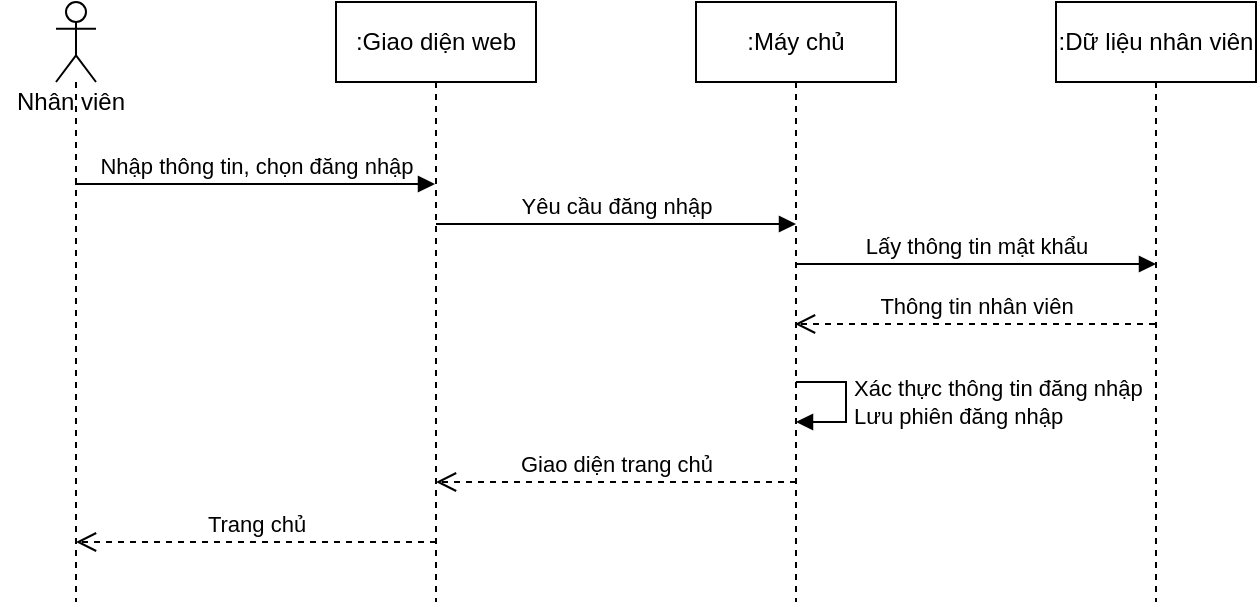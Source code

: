 <mxfile version="16.4.0" type="device"><diagram id="zcswTwv3XpAi1OrYe1jl" name="Page-1"><mxGraphModel dx="868" dy="561" grid="1" gridSize="10" guides="1" tooltips="1" connect="1" arrows="1" fold="1" page="1" pageScale="1" pageWidth="850" pageHeight="1100" math="0" shadow="0"><root><mxCell id="0"/><mxCell id="1" parent="0"/><mxCell id="4ztEkOzAuFqNv18ps19Q-1" value="" style="shape=umlLifeline;participant=umlActor;perimeter=lifelinePerimeter;whiteSpace=wrap;html=1;container=1;collapsible=0;recursiveResize=0;verticalAlign=top;spacingTop=36;outlineConnect=0;" vertex="1" parent="1"><mxGeometry x="40" y="100" width="20" height="300" as="geometry"/></mxCell><mxCell id="4ztEkOzAuFqNv18ps19Q-2" value="Nhân viên" style="text;html=1;align=center;verticalAlign=middle;resizable=0;points=[];autosize=1;strokeColor=none;fillColor=none;" vertex="1" parent="1"><mxGeometry x="12" y="140" width="70" height="20" as="geometry"/></mxCell><mxCell id="4ztEkOzAuFqNv18ps19Q-3" value=":Giao diện web" style="shape=umlLifeline;perimeter=lifelinePerimeter;whiteSpace=wrap;html=1;container=1;collapsible=0;recursiveResize=0;outlineConnect=0;" vertex="1" parent="1"><mxGeometry x="180" y="100" width="100" height="300" as="geometry"/></mxCell><mxCell id="4ztEkOzAuFqNv18ps19Q-6" value="Trang chủ" style="html=1;verticalAlign=bottom;endArrow=open;dashed=1;endSize=8;rounded=0;" edge="1" parent="4ztEkOzAuFqNv18ps19Q-3"><mxGeometry relative="1" as="geometry"><mxPoint x="50" y="270" as="sourcePoint"/><mxPoint x="-130" y="270" as="targetPoint"/><Array as="points"><mxPoint x="-69.5" y="270"/></Array></mxGeometry></mxCell><mxCell id="4ztEkOzAuFqNv18ps19Q-9" value="Giao diện trang chủ" style="html=1;verticalAlign=bottom;endArrow=open;dashed=1;endSize=8;rounded=0;" edge="1" parent="4ztEkOzAuFqNv18ps19Q-3"><mxGeometry relative="1" as="geometry"><mxPoint x="230" y="240" as="sourcePoint"/><mxPoint x="50" y="240" as="targetPoint"/><Array as="points"><mxPoint x="110.5" y="240"/></Array></mxGeometry></mxCell><mxCell id="4ztEkOzAuFqNv18ps19Q-8" value=":Máy chủ" style="shape=umlLifeline;perimeter=lifelinePerimeter;whiteSpace=wrap;html=1;container=1;collapsible=0;recursiveResize=0;outlineConnect=0;" vertex="1" parent="1"><mxGeometry x="360" y="100" width="100" height="300" as="geometry"/></mxCell><mxCell id="4ztEkOzAuFqNv18ps19Q-19" value="Xác thực thông tin đăng nhập&lt;br&gt;Lưu phiên đăng nhập" style="edgeStyle=orthogonalEdgeStyle;html=1;align=left;spacingLeft=2;endArrow=block;rounded=0;entryX=1;entryY=0;" edge="1" parent="4ztEkOzAuFqNv18ps19Q-8"><mxGeometry relative="1" as="geometry"><mxPoint x="50" y="190" as="sourcePoint"/><Array as="points"><mxPoint x="75" y="190"/></Array><mxPoint x="50" y="210" as="targetPoint"/></mxGeometry></mxCell><mxCell id="4ztEkOzAuFqNv18ps19Q-11" value=":Dữ liệu nhân viên" style="shape=umlLifeline;perimeter=lifelinePerimeter;whiteSpace=wrap;html=1;container=1;collapsible=0;recursiveResize=0;outlineConnect=0;" vertex="1" parent="1"><mxGeometry x="540" y="100" width="100" height="300" as="geometry"/></mxCell><mxCell id="4ztEkOzAuFqNv18ps19Q-12" value="Nhập thông tin, chọn đăng nhập" style="html=1;verticalAlign=bottom;endArrow=block;rounded=0;" edge="1" parent="1"><mxGeometry width="80" relative="1" as="geometry"><mxPoint x="49.5" y="191" as="sourcePoint"/><mxPoint x="229.5" y="191" as="targetPoint"/><Array as="points"><mxPoint x="180" y="191"/></Array></mxGeometry></mxCell><mxCell id="4ztEkOzAuFqNv18ps19Q-13" value="Yêu cầu đăng nhập" style="html=1;verticalAlign=bottom;endArrow=block;rounded=0;" edge="1" parent="1"><mxGeometry width="80" relative="1" as="geometry"><mxPoint x="230" y="211" as="sourcePoint"/><mxPoint x="410" y="211" as="targetPoint"/><Array as="points"><mxPoint x="360.5" y="211"/></Array></mxGeometry></mxCell><mxCell id="4ztEkOzAuFqNv18ps19Q-14" value="Lấy thông tin mật khẩu" style="html=1;verticalAlign=bottom;endArrow=block;rounded=0;" edge="1" parent="1"><mxGeometry width="80" relative="1" as="geometry"><mxPoint x="410" y="231" as="sourcePoint"/><mxPoint x="590" y="231" as="targetPoint"/><Array as="points"><mxPoint x="540.5" y="231"/></Array></mxGeometry></mxCell><mxCell id="4ztEkOzAuFqNv18ps19Q-15" value="Thông tin nhân viên" style="html=1;verticalAlign=bottom;endArrow=open;dashed=1;endSize=8;rounded=0;" edge="1" parent="1"><mxGeometry relative="1" as="geometry"><mxPoint x="589.5" y="261" as="sourcePoint"/><mxPoint x="409.5" y="261" as="targetPoint"/><Array as="points"><mxPoint x="470" y="261"/></Array></mxGeometry></mxCell></root></mxGraphModel></diagram></mxfile>